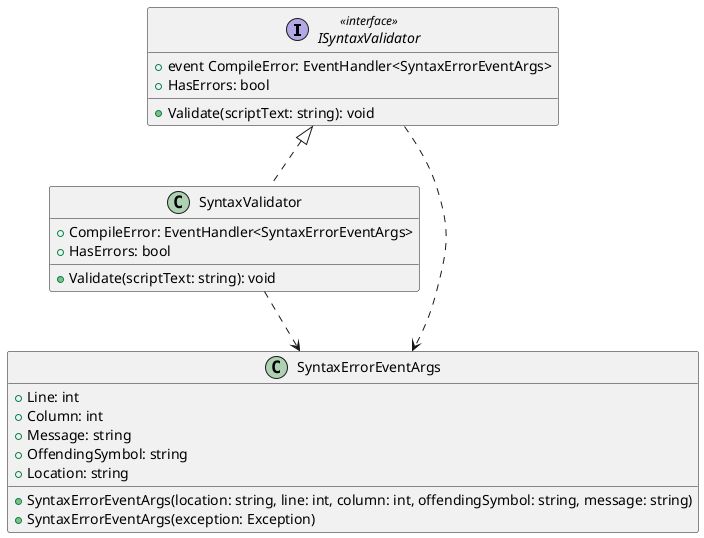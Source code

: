 @startuml "Full"

interface ISyntaxValidator <<interface>> {
    +event CompileError: EventHandler<SyntaxErrorEventArgs>
    +HasErrors: bool
    +Validate(scriptText: string): void
}

class SyntaxValidator implements ISyntaxValidator {
    +CompileError: EventHandler<SyntaxErrorEventArgs>
    +HasErrors: bool
    +Validate(scriptText: string): void
}

class SyntaxErrorEventArgs {
    +Line: int
    +Column: int
    +Message: string
    +OffendingSymbol: string
    +Location: string
    +SyntaxErrorEventArgs(location: string, line: int, column: int, offendingSymbol: string, message: string)
    +SyntaxErrorEventArgs(exception: Exception)
}

SyntaxValidator ..> SyntaxErrorEventArgs
ISyntaxValidator ..> SyntaxErrorEventArgs
@enduml
